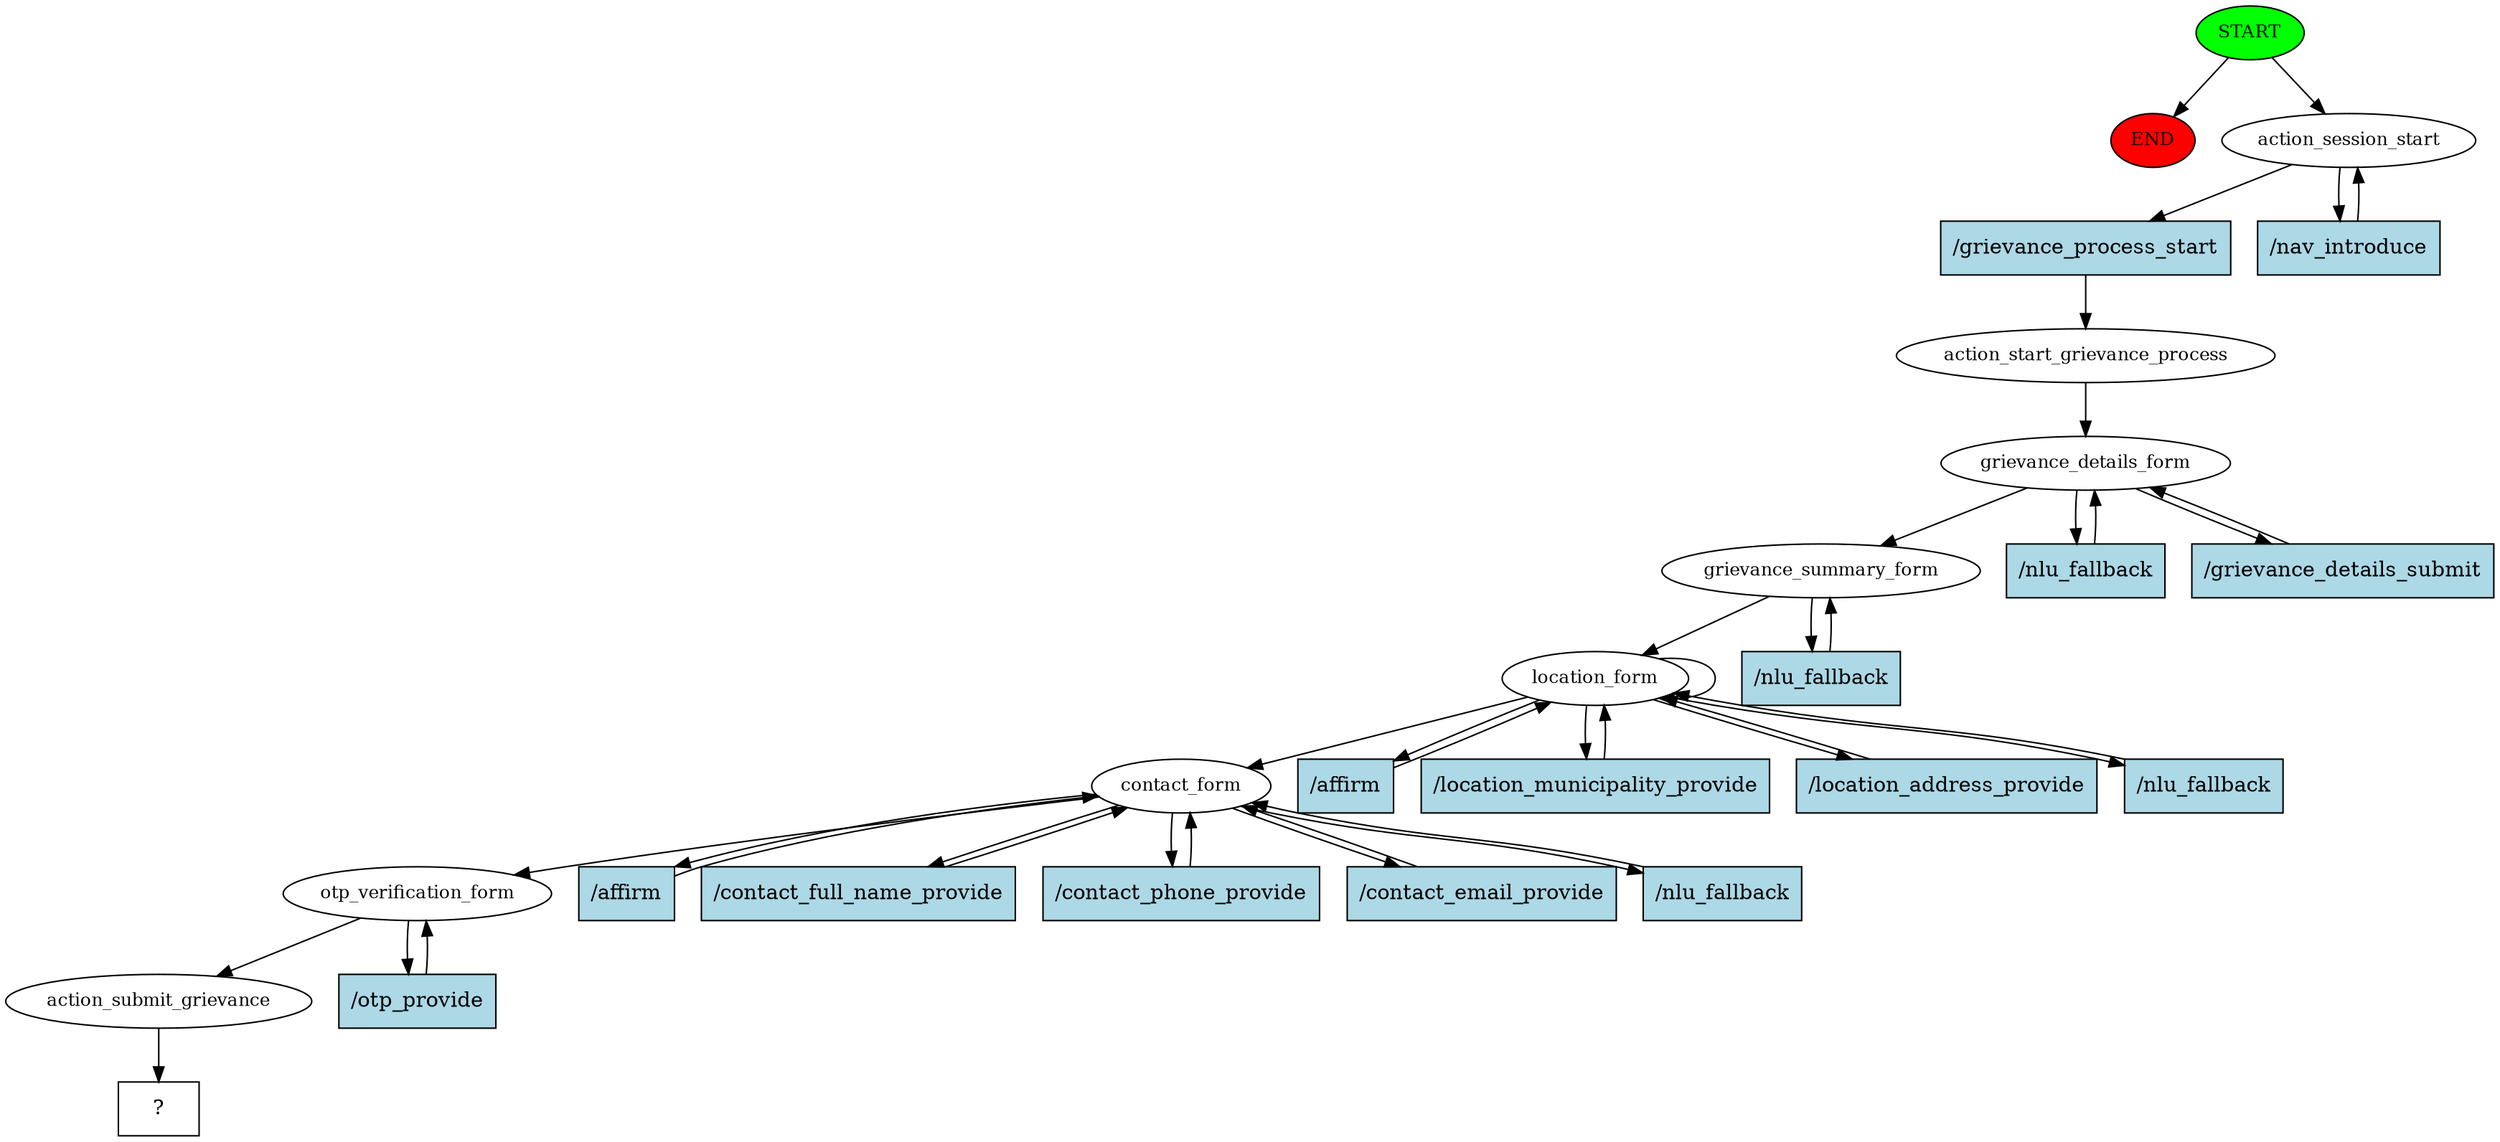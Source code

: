 digraph  {
0 [class="start active", fillcolor=green, fontsize=12, label=START, style=filled];
"-1" [class=end, fillcolor=red, fontsize=12, label=END, style=filled];
1 [class=active, fontsize=12, label=action_session_start];
3 [class=active, fontsize=12, label=action_start_grievance_process];
4 [class=active, fontsize=12, label=grievance_details_form];
7 [class=active, fontsize=12, label=grievance_summary_form];
10 [class=active, fontsize=12, label=location_form];
22 [class=active, fontsize=12, label=contact_form];
28 [class=active, fontsize=12, label=otp_verification_form];
30 [class=active, fontsize=12, label=action_submit_grievance];
31 [class="intent dashed active", label="  ?  ", shape=rect];
32 [class="intent active", fillcolor=lightblue, label="/grievance_process_start", shape=rect, style=filled];
33 [class="intent active", fillcolor=lightblue, label="/nav_introduce", shape=rect, style=filled];
34 [class="intent active", fillcolor=lightblue, label="/nlu_fallback", shape=rect, style=filled];
35 [class="intent active", fillcolor=lightblue, label="/grievance_details_submit", shape=rect, style=filled];
36 [class="intent active", fillcolor=lightblue, label="/nlu_fallback", shape=rect, style=filled];
37 [class="intent active", fillcolor=lightblue, label="/affirm", shape=rect, style=filled];
38 [class="intent active", fillcolor=lightblue, label="/location_municipality_provide", shape=rect, style=filled];
39 [class="intent active", fillcolor=lightblue, label="/location_address_provide", shape=rect, style=filled];
40 [class="intent active", fillcolor=lightblue, label="/nlu_fallback", shape=rect, style=filled];
41 [class="intent active", fillcolor=lightblue, label="/affirm", shape=rect, style=filled];
42 [class="intent active", fillcolor=lightblue, label="/contact_full_name_provide", shape=rect, style=filled];
43 [class="intent active", fillcolor=lightblue, label="/contact_phone_provide", shape=rect, style=filled];
44 [class="intent active", fillcolor=lightblue, label="/contact_email_provide", shape=rect, style=filled];
45 [class="intent active", fillcolor=lightblue, label="/nlu_fallback", shape=rect, style=filled];
46 [class="intent active", fillcolor=lightblue, label="/otp_provide", shape=rect, style=filled];
0 -> "-1"  [class="", key=NONE, label=""];
0 -> 1  [class=active, key=NONE, label=""];
1 -> 32  [class=active, key=0];
1 -> 33  [class=active, key=0];
3 -> 4  [class=active, key=NONE, label=""];
4 -> 7  [class=active, key=NONE, label=""];
4 -> 34  [class=active, key=0];
4 -> 35  [class=active, key=0];
7 -> 10  [class=active, key=NONE, label=""];
7 -> 36  [class=active, key=0];
10 -> 10  [class=active, key=NONE, label=""];
10 -> 22  [class=active, key=NONE, label=""];
10 -> 37  [class=active, key=0];
10 -> 38  [class=active, key=0];
10 -> 39  [class=active, key=0];
10 -> 40  [class=active, key=0];
22 -> 28  [class=active, key=NONE, label=""];
22 -> 41  [class=active, key=0];
22 -> 42  [class=active, key=0];
22 -> 43  [class=active, key=0];
22 -> 44  [class=active, key=0];
22 -> 45  [class=active, key=0];
28 -> 30  [class=active, key=NONE, label=""];
28 -> 46  [class=active, key=0];
30 -> 31  [class=active, key=NONE, label=""];
32 -> 3  [class=active, key=0];
33 -> 1  [class=active, key=0];
34 -> 4  [class=active, key=0];
35 -> 4  [class=active, key=0];
36 -> 7  [class=active, key=0];
37 -> 10  [class=active, key=0];
38 -> 10  [class=active, key=0];
39 -> 10  [class=active, key=0];
40 -> 10  [class=active, key=0];
41 -> 22  [class=active, key=0];
42 -> 22  [class=active, key=0];
43 -> 22  [class=active, key=0];
44 -> 22  [class=active, key=0];
45 -> 22  [class=active, key=0];
46 -> 28  [class=active, key=0];
}
